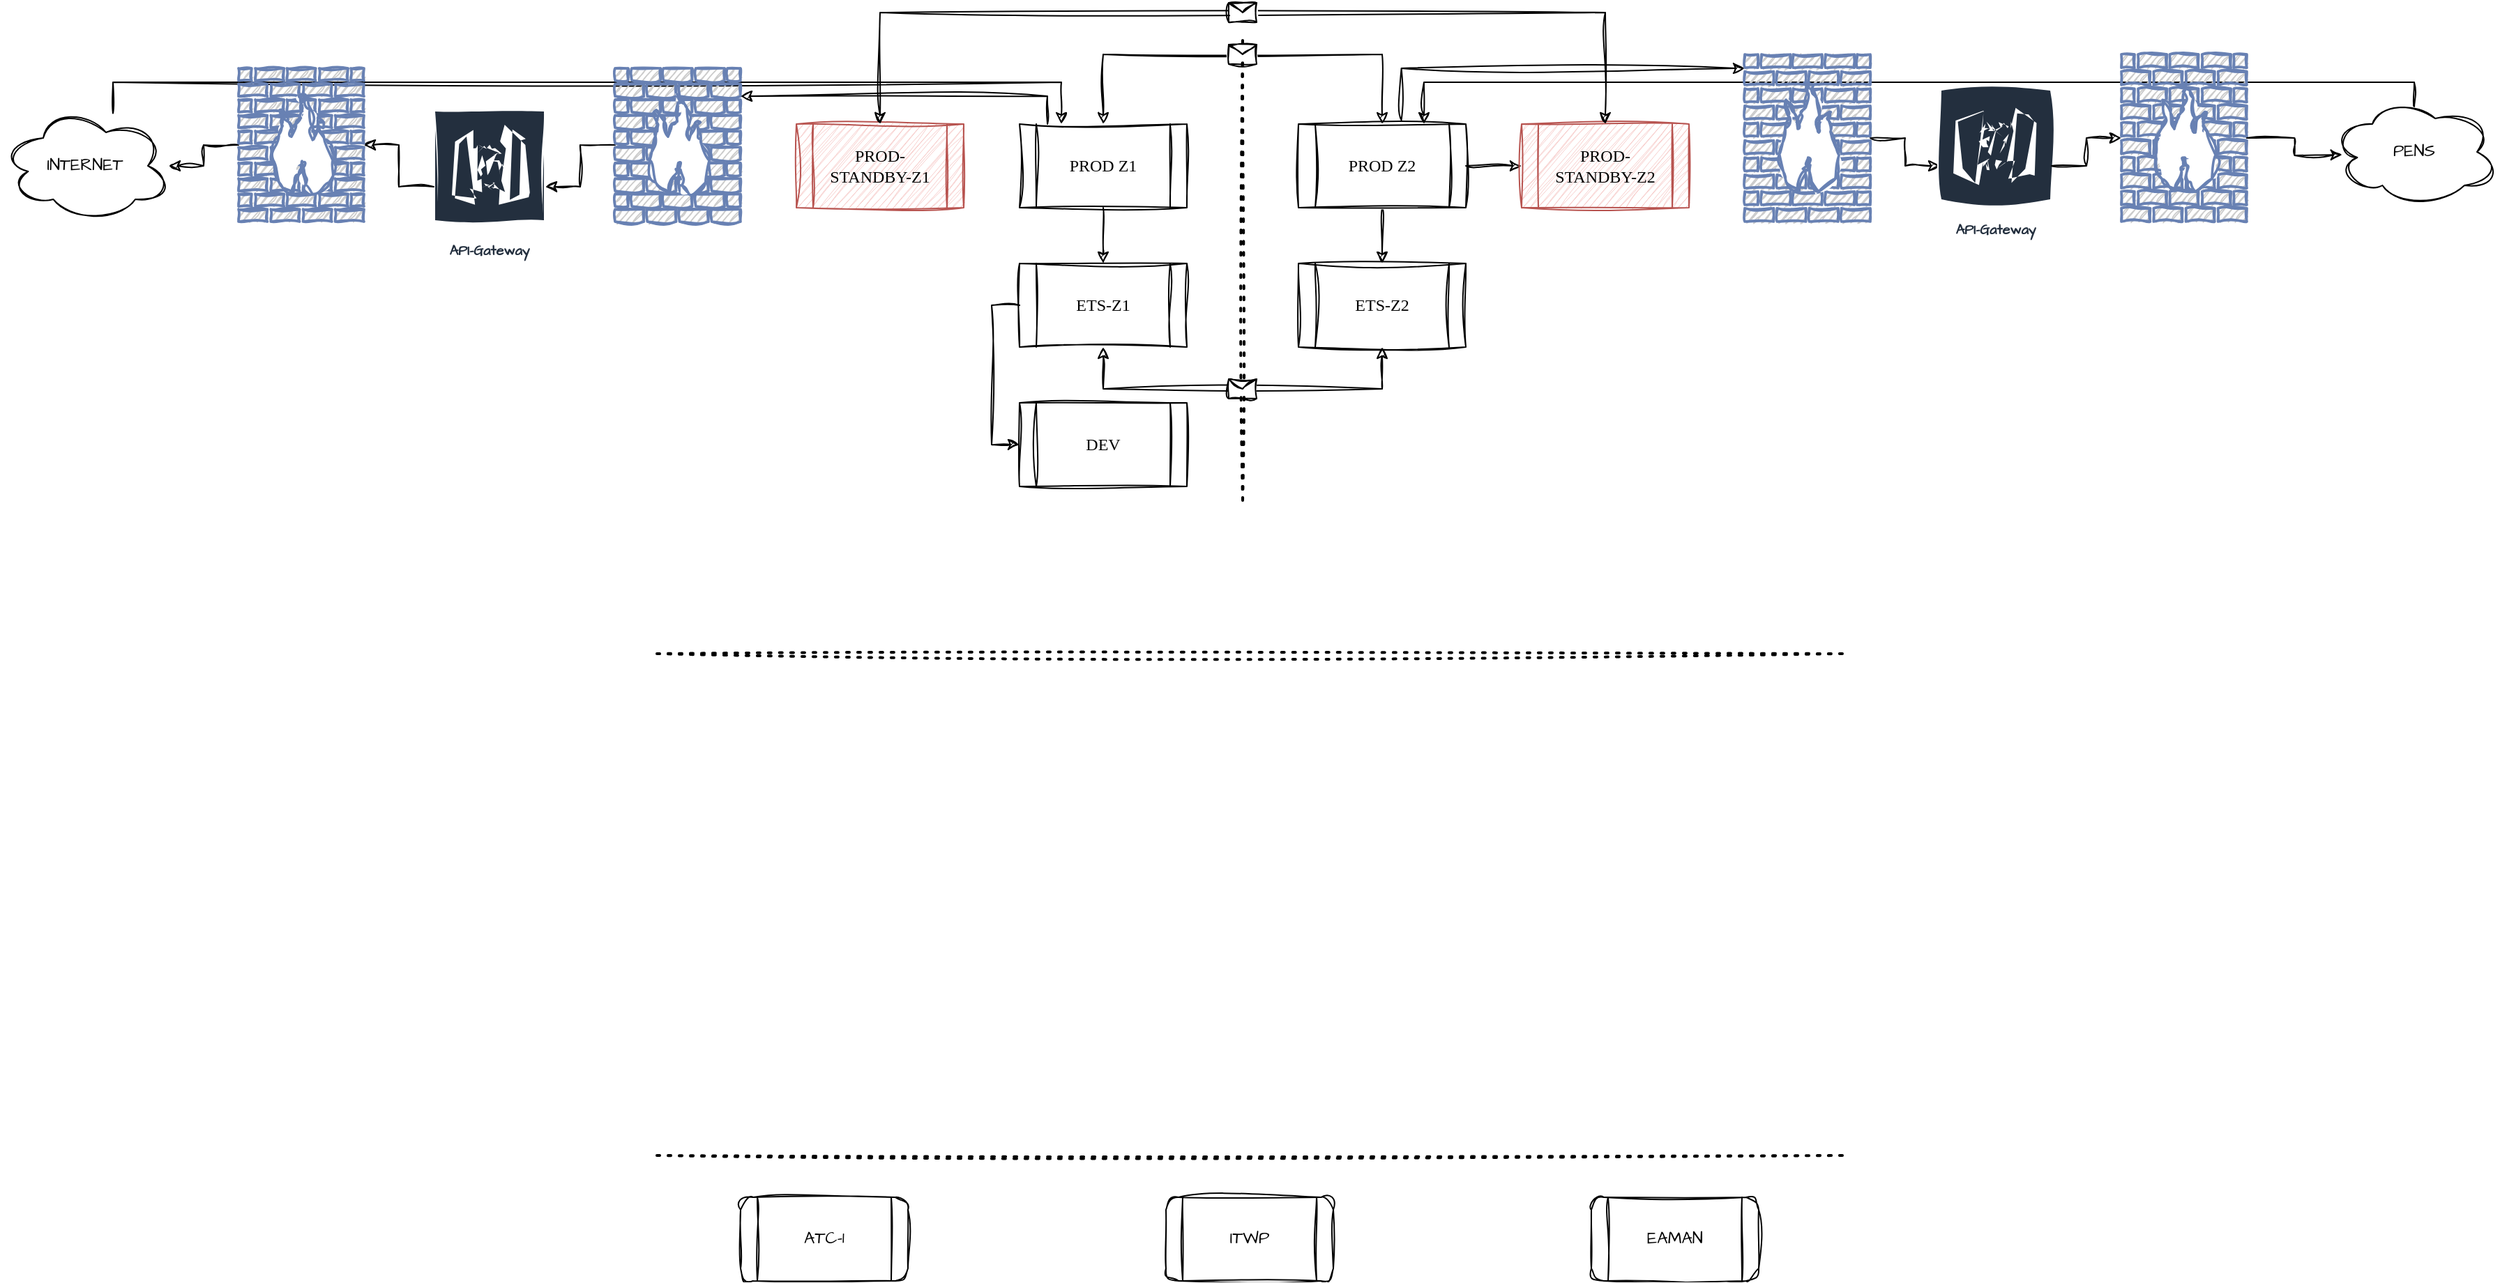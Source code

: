 <mxfile version="24.9.1">
  <diagram name="Seite-1" id="N6wP8AmEV-oBOFYX_fqh">
    <mxGraphModel dx="1980" dy="648" grid="1" gridSize="10" guides="1" tooltips="1" connect="1" arrows="1" fold="1" page="1" pageScale="1" pageWidth="850" pageHeight="1100" math="0" shadow="0">
      <root>
        <mxCell id="0" />
        <mxCell id="1" parent="0" />
        <mxCell id="usbf3NHTf79TAdZlBes0-1" value="" style="endArrow=none;dashed=1;html=1;dashPattern=1 3;strokeWidth=2;rounded=0;labelBackgroundColor=none;fontColor=default;sketch=1;curveFitting=1;jiggle=2;" edge="1" parent="1">
          <mxGeometry width="50" height="50" relative="1" as="geometry">
            <mxPoint x="420" y="370" as="sourcePoint" />
            <mxPoint x="420" y="35" as="targetPoint" />
          </mxGeometry>
        </mxCell>
        <mxCell id="usbf3NHTf79TAdZlBes0-2" value="ETS-Z1" style="shape=process;whiteSpace=wrap;html=1;backgroundOutline=1;labelBackgroundColor=none;rounded=0;sketch=1;curveFitting=1;jiggle=2;fontFamily=Comic Sans MS;" vertex="1" parent="1">
          <mxGeometry x="260" y="200" width="120" height="60" as="geometry" />
        </mxCell>
        <mxCell id="usbf3NHTf79TAdZlBes0-3" value="DEV" style="shape=process;whiteSpace=wrap;html=1;backgroundOutline=1;labelBackgroundColor=none;rounded=0;sketch=1;curveFitting=1;jiggle=2;fontFamily=Comic Sans MS;" vertex="1" parent="1">
          <mxGeometry x="260" y="300" width="120" height="60" as="geometry" />
        </mxCell>
        <mxCell id="usbf3NHTf79TAdZlBes0-31" style="edgeStyle=orthogonalEdgeStyle;rounded=0;sketch=1;hachureGap=4;jiggle=2;curveFitting=1;orthogonalLoop=1;jettySize=auto;html=1;exitX=0;exitY=0.5;exitDx=0;exitDy=0;entryX=0;entryY=0.5;entryDx=0;entryDy=0;fontFamily=Architects Daughter;fontSource=https%3A%2F%2Ffonts.googleapis.com%2Fcss%3Ffamily%3DArchitects%2BDaughter;" edge="1" parent="1" source="usbf3NHTf79TAdZlBes0-2" target="usbf3NHTf79TAdZlBes0-3">
          <mxGeometry relative="1" as="geometry">
            <Array as="points">
              <mxPoint x="240" y="230" />
              <mxPoint x="240" y="330" />
            </Array>
          </mxGeometry>
        </mxCell>
        <mxCell id="usbf3NHTf79TAdZlBes0-4" value="PROD Z1" style="shape=process;whiteSpace=wrap;html=1;backgroundOutline=1;labelBackgroundColor=none;rounded=0;sketch=1;curveFitting=1;jiggle=2;fontFamily=Comic Sans MS;" vertex="1" parent="1">
          <mxGeometry x="260" y="100" width="120" height="60" as="geometry" />
        </mxCell>
        <mxCell id="usbf3NHTf79TAdZlBes0-22" style="edgeStyle=orthogonalEdgeStyle;rounded=0;orthogonalLoop=1;jettySize=auto;html=1;exitX=0.5;exitY=1;exitDx=0;exitDy=0;labelBackgroundColor=none;fontColor=default;sketch=1;curveFitting=1;jiggle=2;" edge="1" parent="1" source="usbf3NHTf79TAdZlBes0-5" target="usbf3NHTf79TAdZlBes0-18">
          <mxGeometry relative="1" as="geometry" />
        </mxCell>
        <mxCell id="usbf3NHTf79TAdZlBes0-66" style="edgeStyle=orthogonalEdgeStyle;rounded=0;sketch=1;hachureGap=4;jiggle=2;curveFitting=1;orthogonalLoop=1;jettySize=auto;html=1;fontFamily=Architects Daughter;fontSource=https%3A%2F%2Ffonts.googleapis.com%2Fcss%3Ffamily%3DArchitects%2BDaughter;exitX=0.615;exitY=-0.047;exitDx=0;exitDy=0;exitPerimeter=0;" edge="1" parent="1" source="usbf3NHTf79TAdZlBes0-5" target="usbf3NHTf79TAdZlBes0-38">
          <mxGeometry relative="1" as="geometry">
            <Array as="points">
              <mxPoint x="534" y="60" />
            </Array>
          </mxGeometry>
        </mxCell>
        <mxCell id="usbf3NHTf79TAdZlBes0-72" style="edgeStyle=orthogonalEdgeStyle;rounded=1;sketch=1;hachureGap=4;jiggle=2;curveFitting=1;orthogonalLoop=1;jettySize=auto;html=1;entryX=0;entryY=0.5;entryDx=0;entryDy=0;fontFamily=Architects Daughter;fontSource=https%3A%2F%2Ffonts.googleapis.com%2Fcss%3Ffamily%3DArchitects%2BDaughter;" edge="1" parent="1" source="usbf3NHTf79TAdZlBes0-5" target="usbf3NHTf79TAdZlBes0-6">
          <mxGeometry relative="1" as="geometry" />
        </mxCell>
        <mxCell id="usbf3NHTf79TAdZlBes0-5" value="PROD Z2" style="shape=process;whiteSpace=wrap;html=1;backgroundOutline=1;labelBackgroundColor=none;rounded=0;sketch=1;curveFitting=1;jiggle=2;fontFamily=Comic Sans MS;" vertex="1" parent="1">
          <mxGeometry x="460" y="100" width="120" height="60" as="geometry" />
        </mxCell>
        <mxCell id="usbf3NHTf79TAdZlBes0-6" value="PROD-STANDBY-Z2" style="shape=process;whiteSpace=wrap;html=1;backgroundOutline=1;labelBackgroundColor=none;rounded=0;sketch=1;curveFitting=1;jiggle=2;fontFamily=Comic Sans MS;fillColor=#f8cecc;strokeColor=#b85450;" vertex="1" parent="1">
          <mxGeometry x="620" y="100" width="120" height="60" as="geometry" />
        </mxCell>
        <mxCell id="usbf3NHTf79TAdZlBes0-7" value="PROD-STANDBY-Z1" style="shape=process;whiteSpace=wrap;html=1;backgroundOutline=1;labelBackgroundColor=none;rounded=0;sketch=1;curveFitting=1;jiggle=2;fontFamily=Comic Sans MS;fillColor=#f8cecc;strokeColor=#b85450;" vertex="1" parent="1">
          <mxGeometry x="100" y="100" width="120" height="60" as="geometry" />
        </mxCell>
        <mxCell id="usbf3NHTf79TAdZlBes0-14" value="" style="endArrow=classic;html=1;rounded=0;exitX=0.5;exitY=0;exitDx=0;exitDy=0;edgeStyle=orthogonalEdgeStyle;entryX=0.5;entryY=0;entryDx=0;entryDy=0;startArrow=classic;startFill=1;labelBackgroundColor=none;fontColor=default;sketch=1;curveFitting=1;jiggle=2;" edge="1" parent="1" source="usbf3NHTf79TAdZlBes0-7" target="usbf3NHTf79TAdZlBes0-6">
          <mxGeometry relative="1" as="geometry">
            <mxPoint x="210" y="60" as="sourcePoint" />
            <mxPoint x="310" y="60" as="targetPoint" />
            <Array as="points">
              <mxPoint x="160" y="20" />
              <mxPoint x="680" y="20" />
            </Array>
          </mxGeometry>
        </mxCell>
        <mxCell id="usbf3NHTf79TAdZlBes0-15" value="" style="shape=message;html=1;outlineConnect=0;labelBackgroundColor=none;rounded=0;sketch=1;curveFitting=1;jiggle=2;" vertex="1" parent="usbf3NHTf79TAdZlBes0-14">
          <mxGeometry width="20" height="14" relative="1" as="geometry">
            <mxPoint x="-10" y="-7" as="offset" />
          </mxGeometry>
        </mxCell>
        <mxCell id="usbf3NHTf79TAdZlBes0-16" value="" style="endArrow=classic;html=1;rounded=0;exitX=0.5;exitY=0;exitDx=0;exitDy=0;edgeStyle=orthogonalEdgeStyle;entryX=0.5;entryY=0;entryDx=0;entryDy=0;startArrow=classic;startFill=1;labelBackgroundColor=none;fontColor=default;sketch=1;curveFitting=1;jiggle=2;" edge="1" parent="1" source="usbf3NHTf79TAdZlBes0-4" target="usbf3NHTf79TAdZlBes0-5">
          <mxGeometry relative="1" as="geometry">
            <mxPoint x="170" y="110" as="sourcePoint" />
            <mxPoint x="690" y="110" as="targetPoint" />
            <Array as="points">
              <mxPoint x="320" y="50" />
              <mxPoint x="520" y="50" />
            </Array>
          </mxGeometry>
        </mxCell>
        <mxCell id="usbf3NHTf79TAdZlBes0-17" value="" style="shape=message;html=1;outlineConnect=0;labelBackgroundColor=none;rounded=0;sketch=1;curveFitting=1;jiggle=2;" vertex="1" parent="usbf3NHTf79TAdZlBes0-16">
          <mxGeometry width="20" height="14" relative="1" as="geometry">
            <mxPoint x="-10" y="-7" as="offset" />
          </mxGeometry>
        </mxCell>
        <mxCell id="usbf3NHTf79TAdZlBes0-18" value="ETS-Z2" style="shape=process;whiteSpace=wrap;html=1;backgroundOutline=1;labelBackgroundColor=none;rounded=0;sketch=1;curveFitting=1;jiggle=2;fontFamily=Comic Sans MS;" vertex="1" parent="1">
          <mxGeometry x="460" y="200" width="120" height="60" as="geometry" />
        </mxCell>
        <mxCell id="usbf3NHTf79TAdZlBes0-19" value="" style="endArrow=classic;html=1;rounded=0;exitX=0.5;exitY=1;exitDx=0;exitDy=0;entryX=0.5;entryY=0;entryDx=0;entryDy=0;labelBackgroundColor=none;fontColor=default;sketch=1;curveFitting=1;jiggle=2;" edge="1" parent="1" source="usbf3NHTf79TAdZlBes0-4" target="usbf3NHTf79TAdZlBes0-2">
          <mxGeometry width="50" height="50" relative="1" as="geometry">
            <mxPoint x="300" y="280" as="sourcePoint" />
            <mxPoint x="350" y="230" as="targetPoint" />
            <Array as="points">
              <mxPoint x="320" y="190" />
            </Array>
          </mxGeometry>
        </mxCell>
        <mxCell id="usbf3NHTf79TAdZlBes0-47" style="edgeStyle=orthogonalEdgeStyle;rounded=0;sketch=1;hachureGap=4;jiggle=2;curveFitting=1;orthogonalLoop=1;jettySize=auto;html=1;entryX=0.25;entryY=0;entryDx=0;entryDy=0;fontFamily=Architects Daughter;fontSource=https%3A%2F%2Ffonts.googleapis.com%2Fcss%3Ffamily%3DArchitects%2BDaughter;" edge="1" parent="1" source="usbf3NHTf79TAdZlBes0-23" target="usbf3NHTf79TAdZlBes0-4">
          <mxGeometry relative="1" as="geometry">
            <Array as="points">
              <mxPoint x="-390" y="70" />
              <mxPoint x="290" y="70" />
            </Array>
          </mxGeometry>
        </mxCell>
        <mxCell id="usbf3NHTf79TAdZlBes0-23" value="INTERNET" style="ellipse;shape=cloud;whiteSpace=wrap;html=1;sketch=1;hachureGap=4;jiggle=2;curveFitting=1;fontFamily=Architects Daughter;fontSource=https%3A%2F%2Ffonts.googleapis.com%2Fcss%3Ffamily%3DArchitects%2BDaughter;" vertex="1" parent="1">
          <mxGeometry x="-470" y="90" width="120" height="80" as="geometry" />
        </mxCell>
        <mxCell id="usbf3NHTf79TAdZlBes0-48" style="edgeStyle=orthogonalEdgeStyle;rounded=0;sketch=1;hachureGap=4;jiggle=2;curveFitting=1;orthogonalLoop=1;jettySize=auto;html=1;fontFamily=Architects Daughter;fontSource=https%3A%2F%2Ffonts.googleapis.com%2Fcss%3Ffamily%3DArchitects%2BDaughter;" edge="1" parent="1" source="usbf3NHTf79TAdZlBes0-28" target="usbf3NHTf79TAdZlBes0-42">
          <mxGeometry relative="1" as="geometry" />
        </mxCell>
        <mxCell id="usbf3NHTf79TAdZlBes0-28" value="" style="fontColor=#0066CC;verticalAlign=top;verticalLabelPosition=bottom;labelPosition=center;align=center;html=1;outlineConnect=0;fillColor=#CCCCCC;strokeColor=#6881B3;gradientColor=none;gradientDirection=north;strokeWidth=2;shape=mxgraph.networks.firewall;sketch=1;hachureGap=4;jiggle=2;curveFitting=1;fontFamily=Architects Daughter;fontSource=https%3A%2F%2Ffonts.googleapis.com%2Fcss%3Ffamily%3DArchitects%2BDaughter;" vertex="1" parent="1">
          <mxGeometry x="-30" y="60" width="90" height="110" as="geometry" />
        </mxCell>
        <mxCell id="usbf3NHTf79TAdZlBes0-29" style="edgeStyle=orthogonalEdgeStyle;rounded=0;sketch=1;hachureGap=4;jiggle=2;curveFitting=1;orthogonalLoop=1;jettySize=auto;html=1;exitX=0.167;exitY=0;exitDx=0;exitDy=0;fontFamily=Architects Daughter;fontSource=https%3A%2F%2Ffonts.googleapis.com%2Fcss%3Ffamily%3DArchitects%2BDaughter;exitPerimeter=0;" edge="1" parent="1" source="usbf3NHTf79TAdZlBes0-4">
          <mxGeometry relative="1" as="geometry">
            <mxPoint x="60" y="80" as="targetPoint" />
            <Array as="points">
              <mxPoint x="280" y="80" />
              <mxPoint x="60" y="80" />
            </Array>
          </mxGeometry>
        </mxCell>
        <mxCell id="usbf3NHTf79TAdZlBes0-65" style="edgeStyle=orthogonalEdgeStyle;rounded=0;sketch=1;hachureGap=4;jiggle=2;curveFitting=1;orthogonalLoop=1;jettySize=auto;html=1;entryX=0.75;entryY=0;entryDx=0;entryDy=0;fontFamily=Architects Daughter;fontSource=https%3A%2F%2Ffonts.googleapis.com%2Fcss%3Ffamily%3DArchitects%2BDaughter;" edge="1" parent="1" target="usbf3NHTf79TAdZlBes0-5">
          <mxGeometry relative="1" as="geometry">
            <mxPoint x="1260" y="90.0" as="sourcePoint" />
            <Array as="points">
              <mxPoint x="1260" y="70" />
              <mxPoint x="550" y="70" />
            </Array>
          </mxGeometry>
        </mxCell>
        <mxCell id="usbf3NHTf79TAdZlBes0-34" value="PENS" style="ellipse;shape=cloud;whiteSpace=wrap;html=1;sketch=1;hachureGap=4;jiggle=2;curveFitting=1;fontFamily=Architects Daughter;fontSource=https%3A%2F%2Ffonts.googleapis.com%2Fcss%3Ffamily%3DArchitects%2BDaughter;" vertex="1" parent="1">
          <mxGeometry x="1200" y="80" width="120" height="80" as="geometry" />
        </mxCell>
        <mxCell id="usbf3NHTf79TAdZlBes0-41" style="edgeStyle=orthogonalEdgeStyle;rounded=0;sketch=1;hachureGap=4;jiggle=2;curveFitting=1;orthogonalLoop=1;jettySize=auto;html=1;fontFamily=Architects Daughter;fontSource=https%3A%2F%2Ffonts.googleapis.com%2Fcss%3Ffamily%3DArchitects%2BDaughter;" edge="1" parent="1" source="usbf3NHTf79TAdZlBes0-37" target="usbf3NHTf79TAdZlBes0-23">
          <mxGeometry relative="1" as="geometry" />
        </mxCell>
        <mxCell id="usbf3NHTf79TAdZlBes0-37" value="" style="fontColor=#0066CC;verticalAlign=top;verticalLabelPosition=bottom;labelPosition=center;align=center;html=1;outlineConnect=0;fillColor=#CCCCCC;strokeColor=#6881B3;gradientColor=none;gradientDirection=north;strokeWidth=2;shape=mxgraph.networks.firewall;sketch=1;hachureGap=4;jiggle=2;curveFitting=1;fontFamily=Architects Daughter;fontSource=https%3A%2F%2Ffonts.googleapis.com%2Fcss%3Ffamily%3DArchitects%2BDaughter;" vertex="1" parent="1">
          <mxGeometry x="-300" y="60" width="90" height="110" as="geometry" />
        </mxCell>
        <mxCell id="usbf3NHTf79TAdZlBes0-62" style="edgeStyle=orthogonalEdgeStyle;rounded=0;sketch=1;hachureGap=4;jiggle=2;curveFitting=1;orthogonalLoop=1;jettySize=auto;html=1;exitX=1;exitY=0.5;exitDx=0;exitDy=0;exitPerimeter=0;fontFamily=Architects Daughter;fontSource=https%3A%2F%2Ffonts.googleapis.com%2Fcss%3Ffamily%3DArchitects%2BDaughter;" edge="1" parent="1" source="usbf3NHTf79TAdZlBes0-38" target="usbf3NHTf79TAdZlBes0-43">
          <mxGeometry relative="1" as="geometry" />
        </mxCell>
        <mxCell id="usbf3NHTf79TAdZlBes0-38" value="" style="fontColor=#0066CC;verticalAlign=top;verticalLabelPosition=bottom;labelPosition=center;align=center;html=1;outlineConnect=0;fillColor=#CCCCCC;strokeColor=#6881B3;gradientColor=none;gradientDirection=north;strokeWidth=2;shape=mxgraph.networks.firewall;sketch=1;hachureGap=4;jiggle=2;curveFitting=1;fontFamily=Architects Daughter;fontSource=https%3A%2F%2Ffonts.googleapis.com%2Fcss%3Ffamily%3DArchitects%2BDaughter;" vertex="1" parent="1">
          <mxGeometry x="780" y="50" width="90" height="120" as="geometry" />
        </mxCell>
        <mxCell id="usbf3NHTf79TAdZlBes0-39" value="" style="fontColor=#0066CC;verticalAlign=top;verticalLabelPosition=bottom;labelPosition=center;align=center;html=1;outlineConnect=0;fillColor=#CCCCCC;strokeColor=#6881B3;gradientColor=none;gradientDirection=north;strokeWidth=2;shape=mxgraph.networks.firewall;sketch=1;hachureGap=4;jiggle=2;curveFitting=1;fontFamily=Architects Daughter;fontSource=https%3A%2F%2Ffonts.googleapis.com%2Fcss%3Ffamily%3DArchitects%2BDaughter;" vertex="1" parent="1">
          <mxGeometry x="1050" y="50" width="90" height="120" as="geometry" />
        </mxCell>
        <mxCell id="usbf3NHTf79TAdZlBes0-49" style="edgeStyle=orthogonalEdgeStyle;rounded=0;sketch=1;hachureGap=4;jiggle=2;curveFitting=1;orthogonalLoop=1;jettySize=auto;html=1;fontFamily=Architects Daughter;fontSource=https%3A%2F%2Ffonts.googleapis.com%2Fcss%3Ffamily%3DArchitects%2BDaughter;" edge="1" parent="1" source="usbf3NHTf79TAdZlBes0-42" target="usbf3NHTf79TAdZlBes0-37">
          <mxGeometry relative="1" as="geometry" />
        </mxCell>
        <mxCell id="usbf3NHTf79TAdZlBes0-42" value="API-Gateway" style="sketch=1;outlineConnect=0;fontColor=#232F3E;gradientColor=none;strokeColor=#ffffff;fillColor=#232F3E;dashed=0;verticalLabelPosition=middle;verticalAlign=bottom;align=center;html=1;whiteSpace=wrap;fontSize=10;fontStyle=1;spacing=3;shape=mxgraph.aws4.productIcon;prIcon=mxgraph.aws4.api_gateway;hachureGap=4;jiggle=2;curveFitting=1;fontFamily=Architects Daughter;fontSource=https%3A%2F%2Ffonts.googleapis.com%2Fcss%3Ffamily%3DArchitects%2BDaughter;" vertex="1" parent="1">
          <mxGeometry x="-160" y="90" width="80" height="110" as="geometry" />
        </mxCell>
        <mxCell id="usbf3NHTf79TAdZlBes0-43" value="API-Gateway" style="sketch=1;outlineConnect=0;fontColor=#232F3E;gradientColor=none;strokeColor=#ffffff;fillColor=#232F3E;dashed=0;verticalLabelPosition=middle;verticalAlign=bottom;align=center;html=1;whiteSpace=wrap;fontSize=10;fontStyle=1;spacing=3;shape=mxgraph.aws4.productIcon;prIcon=mxgraph.aws4.api_gateway;hachureGap=4;jiggle=2;curveFitting=1;fontFamily=Architects Daughter;fontSource=https%3A%2F%2Ffonts.googleapis.com%2Fcss%3Ffamily%3DArchitects%2BDaughter;" vertex="1" parent="1">
          <mxGeometry x="920" y="75" width="80" height="110" as="geometry" />
        </mxCell>
        <mxCell id="usbf3NHTf79TAdZlBes0-57" value="" style="endArrow=classic;html=1;rounded=0;exitX=0.5;exitY=1;exitDx=0;exitDy=0;edgeStyle=orthogonalEdgeStyle;entryX=0.5;entryY=1;entryDx=0;entryDy=0;startArrow=classic;startFill=1;labelBackgroundColor=none;fontColor=default;sketch=1;curveFitting=1;jiggle=2;" edge="1" parent="1" source="usbf3NHTf79TAdZlBes0-2" target="usbf3NHTf79TAdZlBes0-18">
          <mxGeometry relative="1" as="geometry">
            <mxPoint x="325" y="340" as="sourcePoint" />
            <mxPoint x="525" y="340" as="targetPoint" />
            <Array as="points">
              <mxPoint x="320" y="290" />
              <mxPoint x="520" y="290" />
            </Array>
          </mxGeometry>
        </mxCell>
        <mxCell id="usbf3NHTf79TAdZlBes0-58" value="" style="shape=message;html=1;outlineConnect=0;labelBackgroundColor=none;rounded=0;sketch=1;curveFitting=1;jiggle=2;" vertex="1" parent="usbf3NHTf79TAdZlBes0-57">
          <mxGeometry width="20" height="14" relative="1" as="geometry">
            <mxPoint x="-10" y="-7" as="offset" />
          </mxGeometry>
        </mxCell>
        <mxCell id="usbf3NHTf79TAdZlBes0-63" style="edgeStyle=orthogonalEdgeStyle;rounded=0;sketch=1;hachureGap=4;jiggle=2;curveFitting=1;orthogonalLoop=1;jettySize=auto;html=1;entryX=0;entryY=0.5;entryDx=0;entryDy=0;entryPerimeter=0;fontFamily=Architects Daughter;fontSource=https%3A%2F%2Ffonts.googleapis.com%2Fcss%3Ffamily%3DArchitects%2BDaughter;" edge="1" parent="1" source="usbf3NHTf79TAdZlBes0-43" target="usbf3NHTf79TAdZlBes0-39">
          <mxGeometry relative="1" as="geometry" />
        </mxCell>
        <mxCell id="usbf3NHTf79TAdZlBes0-64" style="edgeStyle=orthogonalEdgeStyle;rounded=0;sketch=1;hachureGap=4;jiggle=2;curveFitting=1;orthogonalLoop=1;jettySize=auto;html=1;entryX=0.07;entryY=0.4;entryDx=0;entryDy=0;entryPerimeter=0;fontFamily=Architects Daughter;fontSource=https%3A%2F%2Ffonts.googleapis.com%2Fcss%3Ffamily%3DArchitects%2BDaughter;" edge="1" parent="1" source="usbf3NHTf79TAdZlBes0-39">
          <mxGeometry relative="1" as="geometry">
            <mxPoint x="1208.4" y="122" as="targetPoint" />
          </mxGeometry>
        </mxCell>
        <mxCell id="usbf3NHTf79TAdZlBes0-67" value="" style="endArrow=none;dashed=1;html=1;dashPattern=1 3;strokeWidth=2;rounded=0;sketch=1;hachureGap=4;jiggle=2;curveFitting=1;fontFamily=Architects Daughter;fontSource=https%3A%2F%2Ffonts.googleapis.com%2Fcss%3Ffamily%3DArchitects%2BDaughter;flowAnimation=1;shadow=0;" edge="1" parent="1">
          <mxGeometry width="50" height="50" relative="1" as="geometry">
            <mxPoint y="480" as="sourcePoint" />
            <mxPoint x="850" y="480" as="targetPoint" />
          </mxGeometry>
        </mxCell>
        <mxCell id="usbf3NHTf79TAdZlBes0-68" value="" style="endArrow=none;dashed=1;html=1;dashPattern=1 3;strokeWidth=2;rounded=0;sketch=1;hachureGap=4;jiggle=2;curveFitting=1;fontFamily=Architects Daughter;fontSource=https%3A%2F%2Ffonts.googleapis.com%2Fcss%3Ffamily%3DArchitects%2BDaughter;" edge="1" parent="1">
          <mxGeometry width="50" height="50" relative="1" as="geometry">
            <mxPoint y="840" as="sourcePoint" />
            <mxPoint x="850" y="840" as="targetPoint" />
          </mxGeometry>
        </mxCell>
        <mxCell id="usbf3NHTf79TAdZlBes0-69" value="ITWP" style="shape=process;whiteSpace=wrap;html=1;backgroundOutline=1;rounded=1;sketch=1;hachureGap=4;jiggle=2;curveFitting=1;fontFamily=Architects Daughter;fontSource=https%3A%2F%2Ffonts.googleapis.com%2Fcss%3Ffamily%3DArchitects%2BDaughter;" vertex="1" parent="1">
          <mxGeometry x="365" y="870" width="120" height="60" as="geometry" />
        </mxCell>
        <mxCell id="usbf3NHTf79TAdZlBes0-70" value="EAMAN" style="shape=process;whiteSpace=wrap;html=1;backgroundOutline=1;rounded=1;sketch=1;hachureGap=4;jiggle=2;curveFitting=1;fontFamily=Architects Daughter;fontSource=https%3A%2F%2Ffonts.googleapis.com%2Fcss%3Ffamily%3DArchitects%2BDaughter;" vertex="1" parent="1">
          <mxGeometry x="670" y="870" width="120" height="60" as="geometry" />
        </mxCell>
        <mxCell id="usbf3NHTf79TAdZlBes0-71" value="&lt;div&gt;ATC-1&lt;/div&gt;" style="shape=process;whiteSpace=wrap;html=1;backgroundOutline=1;rounded=1;sketch=1;hachureGap=4;jiggle=2;curveFitting=1;fontFamily=Architects Daughter;fontSource=https%3A%2F%2Ffonts.googleapis.com%2Fcss%3Ffamily%3DArchitects%2BDaughter;" vertex="1" parent="1">
          <mxGeometry x="60" y="870" width="120" height="60" as="geometry" />
        </mxCell>
      </root>
    </mxGraphModel>
  </diagram>
</mxfile>
